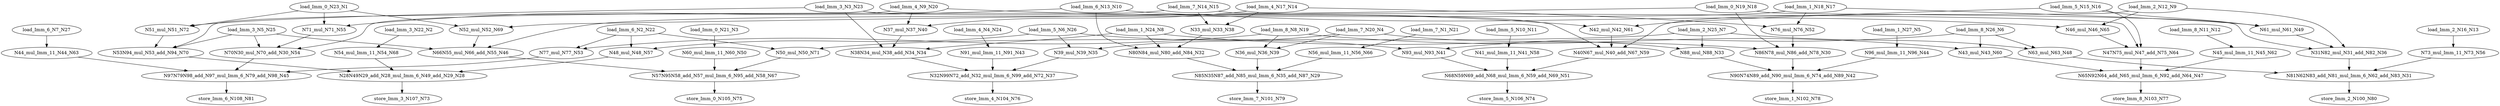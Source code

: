 digraph graphname {
N55 [color="black", ntype="operation", label="N71_mul_N71_N55"];
N74 [color="black", ntype="outvar", label="store_Imm_5_N106_N74"];
N78 [color="black", ntype="outvar", label="store_Imm_1_N102_N78"];
N70 [color="black", ntype="operation", label="N53N94_mul_N53_add_N94_N70"];
N54 [color="black", ntype="operation", label="N70N30_mul_N70_add_N30_N54"];
N73 [color="black", ntype="outvar", label="store_Imm_3_N107_N73"];
N69 [color="black", ntype="operation", label="N52_mul_N52_N69"];
N79 [color="black", ntype="outvar", label="store_Imm_7_N101_N79"];
N58 [color="black", ntype="operation", label="N41_mul_Imm_11_N41_N58"];
N68 [color="black", ntype="operation", label="N54_mul_Imm_11_N54_N68"];
N80 [color="black", ntype="outvar", label="store_Imm_2_N100_N80"];
N49 [color="black", ntype="operation", label="N61_mul_N61_N49"];
N48 [color="black", ntype="operation", label="N63_mul_N63_N48"];
N65 [color="black", ntype="operation", label="N46_mul_N46_N65"];
N64 [color="black", ntype="operation", label="N47N75_mul_N47_add_N75_N64"];
N63 [color="black", ntype="operation", label="N44_mul_Imm_11_N44_N63"];
N62 [color="black", ntype="operation", label="N45_mul_Imm_11_N45_N62"];
N61 [color="black", ntype="operation", label="N42_mul_N42_N61"];
N60 [color="black", ntype="operation", label="N43_mul_N43_N60"];
N41 [color="black", ntype="operation", label="N93_mul_N93_N41"];
N40 [color="black", ntype="operation", label="N37_mul_N37_N40"];
N43 [color="black", ntype="operation", label="N91_mul_Imm_11_N91_N43"];
N42 [color="black", ntype="operation", label="N90N74N89_add_N90_mul_Imm_6_N74_add_N89_N42"];
N45 [color="black", ntype="operation", label="N97N79N98_add_N97_mul_Imm_6_N79_add_N98_N45"];
N44 [color="black", ntype="operation", label="N96_mul_Imm_11_N96_N44"];
N47 [color="black", ntype="operation", label="N65N92N64_add_N65_mul_Imm_6_N92_add_N64_N47"];
N46 [color="black", ntype="operation", label="N66N55_mul_N66_add_N55_N46"];
N29 [color="black", ntype="operation", label="N85N35N87_add_N85_mul_Imm_6_N35_add_N87_N29"];
N28 [color="black", ntype="operation", label="N28N49N29_add_N28_mul_Imm_6_N49_add_N29_N28"];
N59 [color="black", ntype="operation", label="N40N67_mul_N40_add_N67_N59"];
N23 [color="black", ntype="invar", label="load_Imm_3_N3_N23"];
N22 [color="black", ntype="invar", label="load_Imm_6_N2_N22"];
N21 [color="black", ntype="invar", label="load_Imm_7_N1_N21"];
N20 [color="black", ntype="invar", label="load_Imm_4_N9_N20"];
N27 [color="black", ntype="invar", label="load_Imm_6_N7_N27"];
N26 [color="black", ntype="invar", label="load_Imm_5_N6_N26"];
N25 [color="black", ntype="invar", label="load_Imm_3_N5_N25"];
N24 [color="black", ntype="invar", label="load_Imm_4_N4_N24"];
N67 [color="black", ntype="operation", label="N57N95N58_add_N57_mul_Imm_6_N95_add_N58_N67"];
N81 [color="black", ntype="outvar", label="store_Imm_6_N108_N81"];
N75 [color="black", ntype="outvar", label="store_Imm_0_N105_N75"];
N66 [color="black", ntype="operation", label="N56_mul_Imm_11_N56_N66"];
N76 [color="black", ntype="outvar", label="store_Imm_4_N104_N76"];
N8 [color="black", ntype="invar", label="load_Imm_1_N24_N8"];
N9 [color="black", ntype="invar", label="load_Imm_2_N12_N9"];
N77 [color="black", ntype="outvar", label="store_Imm_8_N103_N77"];
N71 [color="black", ntype="operation", label="N50_mul_N50_N71"];
N1 [color="black", ntype="invar", label="load_Imm_0_N23_N1"];
N2 [color="black", ntype="invar", label="load_Imm_3_N22_N2"];
N3 [color="black", ntype="invar", label="load_Imm_0_N21_N3"];
N4 [color="black", ntype="invar", label="load_Imm_7_N20_N4"];
N5 [color="black", ntype="invar", label="load_Imm_1_N27_N5"];
N6 [color="black", ntype="invar", label="load_Imm_8_N26_N6"];
N7 [color="black", ntype="invar", label="load_Imm_2_N25_N7"];
N12 [color="black", ntype="invar", label="load_Imm_8_N11_N12"];
N13 [color="black", ntype="invar", label="load_Imm_2_N16_N13"];
N10 [color="black", ntype="invar", label="load_Imm_6_N13_N10"];
N11 [color="black", ntype="invar", label="load_Imm_5_N10_N11"];
N16 [color="black", ntype="invar", label="load_Imm_5_N15_N16"];
N17 [color="black", ntype="invar", label="load_Imm_1_N18_N17"];
N14 [color="black", ntype="invar", label="load_Imm_4_N17_N14"];
N15 [color="black", ntype="invar", label="load_Imm_7_N14_N15"];
N56 [color="black", ntype="operation", label="N73_mul_Imm_11_N73_N56"];
N57 [color="black", ntype="operation", label="N48_mul_N48_N57"];
N18 [color="black", ntype="invar", label="load_Imm_0_N19_N18"];
N19 [color="black", ntype="invar", label="load_Imm_8_N8_N19"];
N52 [color="black", ntype="operation", label="N76_mul_N76_N52"];
N53 [color="black", ntype="operation", label="N77_mul_N77_N53"];
N50 [color="black", ntype="operation", label="N60_mul_Imm_11_N60_N50"];
N51 [color="black", ntype="operation", label="N68N59N69_add_N68_mul_Imm_6_N59_add_N69_N51"];
N38 [color="black", ntype="operation", label="N33_mul_N33_N38"];
N39 [color="black", ntype="operation", label="N36_mul_N36_N39"];
N72 [color="black", ntype="operation", label="N51_mul_N51_N72"];
N30 [color="black", ntype="operation", label="N86N78_mul_N86_add_N78_N30"];
N31 [color="black", ntype="operation", label="N81N62N83_add_N81_mul_Imm_6_N62_add_N83_N31"];
N32 [color="black", ntype="operation", label="N80N84_mul_N80_add_N84_N32"];
N33 [color="black", ntype="operation", label="N88_mul_N88_N33"];
N34 [color="black", ntype="operation", label="N38N34_mul_N38_add_N34_N34"];
N35 [color="black", ntype="operation", label="N39_mul_N39_N35"];
N36 [color="black", ntype="operation", label="N31N82_mul_N31_add_N82_N36"];
N37 [color="black", ntype="operation", label="N32N99N72_add_N32_mul_Imm_6_N99_add_N72_N37"];
N55 -> N54;
N70 -> N28;
N54 -> N45;
N69 -> N46;
N58 -> N51;
N68 -> N28;
N49 -> N36;
N48 -> N31;
N65 -> N64;
N64 -> N47;
N63 -> N45;
N62 -> N47;
N61 -> N59;
N60 -> N47;
N41 -> N51;
N40 -> N34;
N43 -> N37;
N42 -> N78;
N45 -> N81;
N44 -> N42;
N47 -> N77;
N46 -> N67;
N29 -> N79;
N28 -> N73;
N59 -> N51;
N23 -> N59;
N23 -> N34;
N23 -> N72;
N22 -> N57;
N22 -> N53;
N22 -> N71;
N21 -> N66;
N20 -> N61;
N20 -> N40;
N20 -> N70;
N27 -> N63;
N26 -> N41;
N26 -> N57;
N26 -> N35;
N25 -> N70;
N25 -> N54;
N25 -> N46;
N24 -> N43;
N67 -> N75;
N66 -> N29;
N8 -> N30;
N8 -> N32;
N8 -> N34;
N9 -> N65;
N9 -> N59;
N9 -> N36;
N71 -> N67;
N1 -> N72;
N1 -> N69;
N1 -> N55;
N2 -> N68;
N3 -> N50;
N4 -> N35;
N4 -> N33;
N4 -> N39;
N5 -> N44;
N6 -> N48;
N6 -> N41;
N6 -> N60;
N7 -> N48;
N7 -> N71;
N7 -> N33;
N12 -> N62;
N13 -> N56;
N10 -> N65;
N10 -> N32;
N10 -> N55;
N11 -> N58;
N16 -> N64;
N16 -> N61;
N16 -> N49;
N17 -> N46;
N17 -> N52;
N17 -> N49;
N14 -> N38;
N14 -> N52;
N14 -> N40;
N15 -> N38;
N15 -> N64;
N15 -> N54;
N56 -> N31;
N57 -> N28;
N18 -> N30;
N18 -> N36;
N18 -> N69;
N19 -> N53;
N19 -> N39;
N19 -> N60;
N52 -> N30;
N53 -> N45;
N50 -> N67;
N51 -> N74;
N38 -> N32;
N39 -> N29;
N72 -> N70;
N30 -> N42;
N31 -> N80;
N32 -> N29;
N33 -> N42;
N34 -> N37;
N35 -> N37;
N36 -> N31;
N37 -> N76;
}
